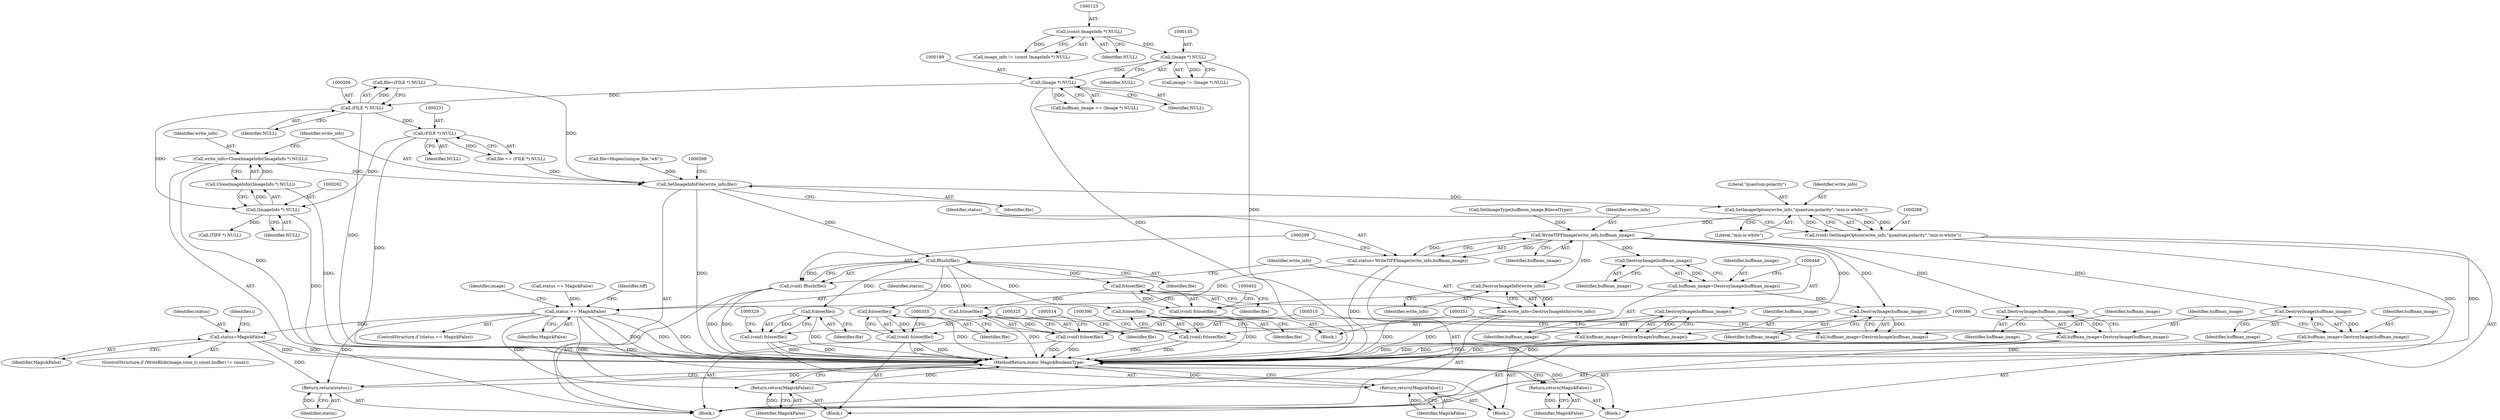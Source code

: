 digraph "0_ImageMagick_10b3823a7619ed22d42764733eb052c4159bc8c1_3@API" {
"1000258" [label="(Call,write_info=CloneImageInfo((ImageInfo *) NULL))"];
"1000260" [label="(Call,CloneImageInfo((ImageInfo *) NULL))"];
"1000261" [label="(Call,(ImageInfo *) NULL)"];
"1000205" [label="(Call,(FILE *) NULL)"];
"1000188" [label="(Call,(Image *) NULL)"];
"1000134" [label="(Call,(Image *) NULL)"];
"1000122" [label="(Call,(const ImageInfo *) NULL)"];
"1000230" [label="(Call,(FILE *) NULL)"];
"1000264" [label="(Call,SetImageInfoFile(write_info,file))"];
"1000289" [label="(Call,SetImageOption(write_info,\"quantum:polarity\",\"min-is-white\"))"];
"1000287" [label="(Call,(void) SetImageOption(write_info,\"quantum:polarity\",\"min-is-white\"))"];
"1000295" [label="(Call,WriteTIFFImage(write_info,huffman_image))"];
"1000293" [label="(Call,status=WriteTIFFImage(write_info,huffman_image))"];
"1000307" [label="(Call,status == MagickFalse)"];
"1000332" [label="(Return,return(MagickFalse);)"];
"1000368" [label="(Return,return(MagickFalse);)"];
"1000393" [label="(Return,return(MagickFalse);)"];
"1000494" [label="(Call,status=MagickFalse)"];
"1000521" [label="(Return,return(status);)"];
"1000304" [label="(Call,DestroyImageInfo(write_info))"];
"1000302" [label="(Call,write_info=DestroyImageInfo(write_info))"];
"1000322" [label="(Call,DestroyImage(huffman_image))"];
"1000320" [label="(Call,huffman_image=DestroyImage(huffman_image))"];
"1000348" [label="(Call,DestroyImage(huffman_image))"];
"1000346" [label="(Call,huffman_image=DestroyImage(huffman_image))"];
"1000383" [label="(Call,DestroyImage(huffman_image))"];
"1000381" [label="(Call,huffman_image=DestroyImage(huffman_image))"];
"1000445" [label="(Call,DestroyImage(huffman_image))"];
"1000443" [label="(Call,huffman_image=DestroyImage(huffman_image))"];
"1000507" [label="(Call,DestroyImage(huffman_image))"];
"1000505" [label="(Call,huffman_image=DestroyImage(huffman_image))"];
"1000300" [label="(Call,fflush(file))"];
"1000298" [label="(Call,(void) fflush(file))"];
"1000326" [label="(Call,fclose(file))"];
"1000324" [label="(Call,(void) fclose(file))"];
"1000352" [label="(Call,fclose(file))"];
"1000350" [label="(Call,(void) fclose(file))"];
"1000387" [label="(Call,fclose(file))"];
"1000385" [label="(Call,(void) fclose(file))"];
"1000449" [label="(Call,fclose(file))"];
"1000447" [label="(Call,(void) fclose(file))"];
"1000511" [label="(Call,fclose(file))"];
"1000509" [label="(Call,(void) fclose(file))"];
"1000265" [label="(Identifier,write_info)"];
"1000494" [label="(Call,status=MagickFalse)"];
"1000326" [label="(Call,fclose(file))"];
"1000382" [label="(Identifier,huffman_image)"];
"1000308" [label="(Identifier,status)"];
"1000509" [label="(Call,(void) fclose(file))"];
"1000298" [label="(Call,(void) fflush(file))"];
"1000120" [label="(Call,image_info != (const ImageInfo *) NULL)"];
"1000295" [label="(Call,WriteTIFFImage(write_info,huffman_image))"];
"1000449" [label="(Call,fclose(file))"];
"1000506" [label="(Identifier,huffman_image)"];
"1000293" [label="(Call,status=WriteTIFFImage(write_info,huffman_image))"];
"1000207" [label="(Identifier,NULL)"];
"1000230" [label="(Call,(FILE *) NULL)"];
"1000304" [label="(Call,DestroyImageInfo(write_info))"];
"1000495" [label="(Identifier,status)"];
"1000345" [label="(Block,)"];
"1000383" [label="(Call,DestroyImage(huffman_image))"];
"1000485" [label="(ControlStructure,if (WriteBlob(image,(size_t) count,buffer) != count))"];
"1000505" [label="(Call,huffman_image=DestroyImage(huffman_image))"];
"1000352" [label="(Call,fclose(file))"];
"1000134" [label="(Call,(Image *) NULL)"];
"1000444" [label="(Identifier,huffman_image)"];
"1000122" [label="(Call,(const ImageInfo *) NULL)"];
"1000309" [label="(Identifier,MagickFalse)"];
"1000314" [label="(Identifier,image)"];
"1000188" [label="(Call,(Image *) NULL)"];
"1000290" [label="(Identifier,write_info)"];
"1000307" [label="(Call,status == MagickFalse)"];
"1000302" [label="(Call,write_info=DestroyImageInfo(write_info))"];
"1000232" [label="(Identifier,NULL)"];
"1000136" [label="(Identifier,NULL)"];
"1000297" [label="(Identifier,huffman_image)"];
"1000266" [label="(Identifier,file)"];
"1000205" [label="(Call,(FILE *) NULL)"];
"1000255" [label="(Call,SetImageType(huffman_image,BilevelType))"];
"1000323" [label="(Identifier,huffman_image)"];
"1000346" [label="(Call,huffman_image=DestroyImage(huffman_image))"];
"1000322" [label="(Call,DestroyImage(huffman_image))"];
"1000450" [label="(Identifier,file)"];
"1000349" [label="(Identifier,huffman_image)"];
"1000259" [label="(Identifier,write_info)"];
"1000217" [label="(Call,file=fdopen(unique_file,\"wb\"))"];
"1000353" [label="(Identifier,file)"];
"1000393" [label="(Return,return(MagickFalse);)"];
"1000169" [label="(Call,status == MagickFalse)"];
"1000521" [label="(Return,return(status);)"];
"1000132" [label="(Call,image != (Image *) NULL)"];
"1000446" [label="(Identifier,huffman_image)"];
"1000292" [label="(Literal,\"min-is-white\")"];
"1000324" [label="(Call,(void) fclose(file))"];
"1000385" [label="(Call,(void) fclose(file))"];
"1000507" [label="(Call,DestroyImage(huffman_image))"];
"1000443" [label="(Call,huffman_image=DestroyImage(huffman_image))"];
"1000368" [label="(Return,return(MagickFalse);)"];
"1000106" [label="(Block,)"];
"1000332" [label="(Return,return(MagickFalse);)"];
"1000264" [label="(Call,SetImageInfoFile(write_info,file))"];
"1000511" [label="(Call,fclose(file))"];
"1000300" [label="(Call,fflush(file))"];
"1000387" [label="(Call,fclose(file))"];
"1000190" [label="(Identifier,NULL)"];
"1000186" [label="(Call,huffman_image == (Image *) NULL)"];
"1000342" [label="(Call,(TIFF *) NULL)"];
"1000320" [label="(Call,huffman_image=DestroyImage(huffman_image))"];
"1000263" [label="(Identifier,NULL)"];
"1000294" [label="(Identifier,status)"];
"1000335" [label="(Identifier,tiff)"];
"1000310" [label="(Block,)"];
"1000348" [label="(Call,DestroyImage(huffman_image))"];
"1000203" [label="(Call,file=(FILE *) NULL)"];
"1000296" [label="(Identifier,write_info)"];
"1000305" [label="(Identifier,write_info)"];
"1000327" [label="(Identifier,file)"];
"1000496" [label="(Identifier,MagickFalse)"];
"1000394" [label="(Identifier,MagickFalse)"];
"1000291" [label="(Literal,\"quantum:polarity\")"];
"1000303" [label="(Identifier,write_info)"];
"1000347" [label="(Identifier,huffman_image)"];
"1000333" [label="(Identifier,MagickFalse)"];
"1000447" [label="(Call,(void) fclose(file))"];
"1000369" [label="(Identifier,MagickFalse)"];
"1000124" [label="(Identifier,NULL)"];
"1000258" [label="(Call,write_info=CloneImageInfo((ImageInfo *) NULL))"];
"1000440" [label="(Block,)"];
"1000512" [label="(Identifier,file)"];
"1000260" [label="(Call,CloneImageInfo((ImageInfo *) NULL))"];
"1000522" [label="(Identifier,status)"];
"1000301" [label="(Identifier,file)"];
"1000388" [label="(Identifier,file)"];
"1000306" [label="(ControlStructure,if (status == MagickFalse))"];
"1000287" [label="(Call,(void) SetImageOption(write_info,\"quantum:polarity\",\"min-is-white\"))"];
"1000350" [label="(Call,(void) fclose(file))"];
"1000228" [label="(Call,file == (FILE *) NULL)"];
"1000378" [label="(Block,)"];
"1000289" [label="(Call,SetImageOption(write_info,\"quantum:polarity\",\"min-is-white\"))"];
"1000472" [label="(Identifier,i)"];
"1000445" [label="(Call,DestroyImage(huffman_image))"];
"1000261" [label="(Call,(ImageInfo *) NULL)"];
"1000321" [label="(Identifier,huffman_image)"];
"1000381" [label="(Call,huffman_image=DestroyImage(huffman_image))"];
"1000384" [label="(Identifier,huffman_image)"];
"1000508" [label="(Identifier,huffman_image)"];
"1000523" [label="(MethodReturn,static MagickBooleanType)"];
"1000258" -> "1000106"  [label="AST: "];
"1000258" -> "1000260"  [label="CFG: "];
"1000259" -> "1000258"  [label="AST: "];
"1000260" -> "1000258"  [label="AST: "];
"1000265" -> "1000258"  [label="CFG: "];
"1000258" -> "1000523"  [label="DDG: "];
"1000260" -> "1000258"  [label="DDG: "];
"1000258" -> "1000264"  [label="DDG: "];
"1000260" -> "1000261"  [label="CFG: "];
"1000261" -> "1000260"  [label="AST: "];
"1000260" -> "1000523"  [label="DDG: "];
"1000261" -> "1000260"  [label="DDG: "];
"1000261" -> "1000263"  [label="CFG: "];
"1000262" -> "1000261"  [label="AST: "];
"1000263" -> "1000261"  [label="AST: "];
"1000261" -> "1000523"  [label="DDG: "];
"1000205" -> "1000261"  [label="DDG: "];
"1000230" -> "1000261"  [label="DDG: "];
"1000261" -> "1000342"  [label="DDG: "];
"1000205" -> "1000203"  [label="AST: "];
"1000205" -> "1000207"  [label="CFG: "];
"1000206" -> "1000205"  [label="AST: "];
"1000207" -> "1000205"  [label="AST: "];
"1000203" -> "1000205"  [label="CFG: "];
"1000205" -> "1000523"  [label="DDG: "];
"1000205" -> "1000203"  [label="DDG: "];
"1000188" -> "1000205"  [label="DDG: "];
"1000205" -> "1000230"  [label="DDG: "];
"1000188" -> "1000186"  [label="AST: "];
"1000188" -> "1000190"  [label="CFG: "];
"1000189" -> "1000188"  [label="AST: "];
"1000190" -> "1000188"  [label="AST: "];
"1000186" -> "1000188"  [label="CFG: "];
"1000188" -> "1000523"  [label="DDG: "];
"1000188" -> "1000186"  [label="DDG: "];
"1000134" -> "1000188"  [label="DDG: "];
"1000134" -> "1000132"  [label="AST: "];
"1000134" -> "1000136"  [label="CFG: "];
"1000135" -> "1000134"  [label="AST: "];
"1000136" -> "1000134"  [label="AST: "];
"1000132" -> "1000134"  [label="CFG: "];
"1000134" -> "1000523"  [label="DDG: "];
"1000134" -> "1000132"  [label="DDG: "];
"1000122" -> "1000134"  [label="DDG: "];
"1000122" -> "1000120"  [label="AST: "];
"1000122" -> "1000124"  [label="CFG: "];
"1000123" -> "1000122"  [label="AST: "];
"1000124" -> "1000122"  [label="AST: "];
"1000120" -> "1000122"  [label="CFG: "];
"1000122" -> "1000120"  [label="DDG: "];
"1000230" -> "1000228"  [label="AST: "];
"1000230" -> "1000232"  [label="CFG: "];
"1000231" -> "1000230"  [label="AST: "];
"1000232" -> "1000230"  [label="AST: "];
"1000228" -> "1000230"  [label="CFG: "];
"1000230" -> "1000523"  [label="DDG: "];
"1000230" -> "1000228"  [label="DDG: "];
"1000264" -> "1000106"  [label="AST: "];
"1000264" -> "1000266"  [label="CFG: "];
"1000265" -> "1000264"  [label="AST: "];
"1000266" -> "1000264"  [label="AST: "];
"1000268" -> "1000264"  [label="CFG: "];
"1000264" -> "1000523"  [label="DDG: "];
"1000228" -> "1000264"  [label="DDG: "];
"1000217" -> "1000264"  [label="DDG: "];
"1000203" -> "1000264"  [label="DDG: "];
"1000264" -> "1000289"  [label="DDG: "];
"1000264" -> "1000300"  [label="DDG: "];
"1000289" -> "1000287"  [label="AST: "];
"1000289" -> "1000292"  [label="CFG: "];
"1000290" -> "1000289"  [label="AST: "];
"1000291" -> "1000289"  [label="AST: "];
"1000292" -> "1000289"  [label="AST: "];
"1000287" -> "1000289"  [label="CFG: "];
"1000289" -> "1000287"  [label="DDG: "];
"1000289" -> "1000287"  [label="DDG: "];
"1000289" -> "1000287"  [label="DDG: "];
"1000289" -> "1000295"  [label="DDG: "];
"1000287" -> "1000106"  [label="AST: "];
"1000288" -> "1000287"  [label="AST: "];
"1000294" -> "1000287"  [label="CFG: "];
"1000287" -> "1000523"  [label="DDG: "];
"1000287" -> "1000523"  [label="DDG: "];
"1000295" -> "1000293"  [label="AST: "];
"1000295" -> "1000297"  [label="CFG: "];
"1000296" -> "1000295"  [label="AST: "];
"1000297" -> "1000295"  [label="AST: "];
"1000293" -> "1000295"  [label="CFG: "];
"1000295" -> "1000293"  [label="DDG: "];
"1000295" -> "1000293"  [label="DDG: "];
"1000255" -> "1000295"  [label="DDG: "];
"1000295" -> "1000304"  [label="DDG: "];
"1000295" -> "1000322"  [label="DDG: "];
"1000295" -> "1000348"  [label="DDG: "];
"1000295" -> "1000383"  [label="DDG: "];
"1000295" -> "1000445"  [label="DDG: "];
"1000295" -> "1000507"  [label="DDG: "];
"1000293" -> "1000106"  [label="AST: "];
"1000294" -> "1000293"  [label="AST: "];
"1000299" -> "1000293"  [label="CFG: "];
"1000293" -> "1000523"  [label="DDG: "];
"1000293" -> "1000307"  [label="DDG: "];
"1000307" -> "1000306"  [label="AST: "];
"1000307" -> "1000309"  [label="CFG: "];
"1000308" -> "1000307"  [label="AST: "];
"1000309" -> "1000307"  [label="AST: "];
"1000314" -> "1000307"  [label="CFG: "];
"1000335" -> "1000307"  [label="CFG: "];
"1000307" -> "1000523"  [label="DDG: "];
"1000307" -> "1000523"  [label="DDG: "];
"1000307" -> "1000523"  [label="DDG: "];
"1000169" -> "1000307"  [label="DDG: "];
"1000307" -> "1000332"  [label="DDG: "];
"1000307" -> "1000368"  [label="DDG: "];
"1000307" -> "1000393"  [label="DDG: "];
"1000307" -> "1000494"  [label="DDG: "];
"1000307" -> "1000521"  [label="DDG: "];
"1000332" -> "1000310"  [label="AST: "];
"1000332" -> "1000333"  [label="CFG: "];
"1000333" -> "1000332"  [label="AST: "];
"1000523" -> "1000332"  [label="CFG: "];
"1000332" -> "1000523"  [label="DDG: "];
"1000333" -> "1000332"  [label="DDG: "];
"1000368" -> "1000345"  [label="AST: "];
"1000368" -> "1000369"  [label="CFG: "];
"1000369" -> "1000368"  [label="AST: "];
"1000523" -> "1000368"  [label="CFG: "];
"1000368" -> "1000523"  [label="DDG: "];
"1000369" -> "1000368"  [label="DDG: "];
"1000393" -> "1000378"  [label="AST: "];
"1000393" -> "1000394"  [label="CFG: "];
"1000394" -> "1000393"  [label="AST: "];
"1000523" -> "1000393"  [label="CFG: "];
"1000393" -> "1000523"  [label="DDG: "];
"1000394" -> "1000393"  [label="DDG: "];
"1000494" -> "1000485"  [label="AST: "];
"1000494" -> "1000496"  [label="CFG: "];
"1000495" -> "1000494"  [label="AST: "];
"1000496" -> "1000494"  [label="AST: "];
"1000472" -> "1000494"  [label="CFG: "];
"1000494" -> "1000523"  [label="DDG: "];
"1000494" -> "1000523"  [label="DDG: "];
"1000494" -> "1000521"  [label="DDG: "];
"1000521" -> "1000106"  [label="AST: "];
"1000521" -> "1000522"  [label="CFG: "];
"1000522" -> "1000521"  [label="AST: "];
"1000523" -> "1000521"  [label="CFG: "];
"1000521" -> "1000523"  [label="DDG: "];
"1000522" -> "1000521"  [label="DDG: "];
"1000304" -> "1000302"  [label="AST: "];
"1000304" -> "1000305"  [label="CFG: "];
"1000305" -> "1000304"  [label="AST: "];
"1000302" -> "1000304"  [label="CFG: "];
"1000304" -> "1000302"  [label="DDG: "];
"1000302" -> "1000106"  [label="AST: "];
"1000303" -> "1000302"  [label="AST: "];
"1000308" -> "1000302"  [label="CFG: "];
"1000302" -> "1000523"  [label="DDG: "];
"1000302" -> "1000523"  [label="DDG: "];
"1000322" -> "1000320"  [label="AST: "];
"1000322" -> "1000323"  [label="CFG: "];
"1000323" -> "1000322"  [label="AST: "];
"1000320" -> "1000322"  [label="CFG: "];
"1000322" -> "1000320"  [label="DDG: "];
"1000320" -> "1000310"  [label="AST: "];
"1000321" -> "1000320"  [label="AST: "];
"1000325" -> "1000320"  [label="CFG: "];
"1000320" -> "1000523"  [label="DDG: "];
"1000320" -> "1000523"  [label="DDG: "];
"1000348" -> "1000346"  [label="AST: "];
"1000348" -> "1000349"  [label="CFG: "];
"1000349" -> "1000348"  [label="AST: "];
"1000346" -> "1000348"  [label="CFG: "];
"1000348" -> "1000346"  [label="DDG: "];
"1000346" -> "1000345"  [label="AST: "];
"1000347" -> "1000346"  [label="AST: "];
"1000351" -> "1000346"  [label="CFG: "];
"1000346" -> "1000523"  [label="DDG: "];
"1000346" -> "1000523"  [label="DDG: "];
"1000383" -> "1000381"  [label="AST: "];
"1000383" -> "1000384"  [label="CFG: "];
"1000384" -> "1000383"  [label="AST: "];
"1000381" -> "1000383"  [label="CFG: "];
"1000383" -> "1000381"  [label="DDG: "];
"1000381" -> "1000378"  [label="AST: "];
"1000382" -> "1000381"  [label="AST: "];
"1000386" -> "1000381"  [label="CFG: "];
"1000381" -> "1000523"  [label="DDG: "];
"1000381" -> "1000523"  [label="DDG: "];
"1000445" -> "1000443"  [label="AST: "];
"1000445" -> "1000446"  [label="CFG: "];
"1000446" -> "1000445"  [label="AST: "];
"1000443" -> "1000445"  [label="CFG: "];
"1000445" -> "1000443"  [label="DDG: "];
"1000443" -> "1000440"  [label="AST: "];
"1000444" -> "1000443"  [label="AST: "];
"1000448" -> "1000443"  [label="CFG: "];
"1000443" -> "1000507"  [label="DDG: "];
"1000507" -> "1000505"  [label="AST: "];
"1000507" -> "1000508"  [label="CFG: "];
"1000508" -> "1000507"  [label="AST: "];
"1000505" -> "1000507"  [label="CFG: "];
"1000507" -> "1000505"  [label="DDG: "];
"1000505" -> "1000106"  [label="AST: "];
"1000506" -> "1000505"  [label="AST: "];
"1000510" -> "1000505"  [label="CFG: "];
"1000505" -> "1000523"  [label="DDG: "];
"1000505" -> "1000523"  [label="DDG: "];
"1000300" -> "1000298"  [label="AST: "];
"1000300" -> "1000301"  [label="CFG: "];
"1000301" -> "1000300"  [label="AST: "];
"1000298" -> "1000300"  [label="CFG: "];
"1000300" -> "1000298"  [label="DDG: "];
"1000300" -> "1000326"  [label="DDG: "];
"1000300" -> "1000352"  [label="DDG: "];
"1000300" -> "1000387"  [label="DDG: "];
"1000300" -> "1000449"  [label="DDG: "];
"1000300" -> "1000511"  [label="DDG: "];
"1000298" -> "1000106"  [label="AST: "];
"1000299" -> "1000298"  [label="AST: "];
"1000303" -> "1000298"  [label="CFG: "];
"1000298" -> "1000523"  [label="DDG: "];
"1000298" -> "1000523"  [label="DDG: "];
"1000326" -> "1000324"  [label="AST: "];
"1000326" -> "1000327"  [label="CFG: "];
"1000327" -> "1000326"  [label="AST: "];
"1000324" -> "1000326"  [label="CFG: "];
"1000326" -> "1000523"  [label="DDG: "];
"1000326" -> "1000324"  [label="DDG: "];
"1000324" -> "1000310"  [label="AST: "];
"1000325" -> "1000324"  [label="AST: "];
"1000329" -> "1000324"  [label="CFG: "];
"1000324" -> "1000523"  [label="DDG: "];
"1000324" -> "1000523"  [label="DDG: "];
"1000352" -> "1000350"  [label="AST: "];
"1000352" -> "1000353"  [label="CFG: "];
"1000353" -> "1000352"  [label="AST: "];
"1000350" -> "1000352"  [label="CFG: "];
"1000352" -> "1000523"  [label="DDG: "];
"1000352" -> "1000350"  [label="DDG: "];
"1000350" -> "1000345"  [label="AST: "];
"1000351" -> "1000350"  [label="AST: "];
"1000355" -> "1000350"  [label="CFG: "];
"1000350" -> "1000523"  [label="DDG: "];
"1000350" -> "1000523"  [label="DDG: "];
"1000387" -> "1000385"  [label="AST: "];
"1000387" -> "1000388"  [label="CFG: "];
"1000388" -> "1000387"  [label="AST: "];
"1000385" -> "1000387"  [label="CFG: "];
"1000387" -> "1000523"  [label="DDG: "];
"1000387" -> "1000385"  [label="DDG: "];
"1000385" -> "1000378"  [label="AST: "];
"1000386" -> "1000385"  [label="AST: "];
"1000390" -> "1000385"  [label="CFG: "];
"1000385" -> "1000523"  [label="DDG: "];
"1000385" -> "1000523"  [label="DDG: "];
"1000449" -> "1000447"  [label="AST: "];
"1000449" -> "1000450"  [label="CFG: "];
"1000450" -> "1000449"  [label="AST: "];
"1000447" -> "1000449"  [label="CFG: "];
"1000449" -> "1000447"  [label="DDG: "];
"1000449" -> "1000511"  [label="DDG: "];
"1000447" -> "1000440"  [label="AST: "];
"1000448" -> "1000447"  [label="AST: "];
"1000452" -> "1000447"  [label="CFG: "];
"1000511" -> "1000509"  [label="AST: "];
"1000511" -> "1000512"  [label="CFG: "];
"1000512" -> "1000511"  [label="AST: "];
"1000509" -> "1000511"  [label="CFG: "];
"1000511" -> "1000523"  [label="DDG: "];
"1000511" -> "1000509"  [label="DDG: "];
"1000509" -> "1000106"  [label="AST: "];
"1000510" -> "1000509"  [label="AST: "];
"1000514" -> "1000509"  [label="CFG: "];
"1000509" -> "1000523"  [label="DDG: "];
"1000509" -> "1000523"  [label="DDG: "];
}
